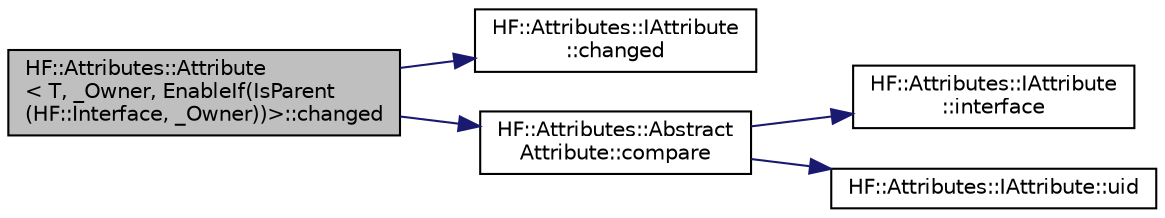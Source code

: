 digraph "HF::Attributes::Attribute&lt; T, _Owner, EnableIf(IsParent(HF::Interface, _Owner))&gt;::changed"
{
  edge [fontname="Helvetica",fontsize="10",labelfontname="Helvetica",labelfontsize="10"];
  node [fontname="Helvetica",fontsize="10",shape=record];
  rankdir="LR";
  Node8 [label="HF::Attributes::Attribute\l\< T, _Owner, EnableIf(IsParent\l(HF::Interface, _Owner))\>::changed",height=0.2,width=0.4,color="black", fillcolor="grey75", style="filled", fontcolor="black"];
  Node8 -> Node9 [color="midnightblue",fontsize="10",style="solid",fontname="Helvetica"];
  Node9 [label="HF::Attributes::IAttribute\l::changed",height=0.2,width=0.4,color="black", fillcolor="white", style="filled",URL="$structHF_1_1Attributes_1_1IAttribute.html#ab1fc02c322da2352956c634c513fcede",tooltip="This method is used to get the percentage of change that the attribute has in relation to the value p..."];
  Node8 -> Node10 [color="midnightblue",fontsize="10",style="solid",fontname="Helvetica"];
  Node10 [label="HF::Attributes::Abstract\lAttribute::compare",height=0.2,width=0.4,color="black", fillcolor="white", style="filled",URL="$classHF_1_1Attributes_1_1AbstractAttribute.html#a29de98241b8ac34cf1c207a739e4c288",tooltip="Compare this attribute with the given attribute in other. "];
  Node10 -> Node11 [color="midnightblue",fontsize="10",style="solid",fontname="Helvetica"];
  Node11 [label="HF::Attributes::IAttribute\l::interface",height=0.2,width=0.4,color="black", fillcolor="white", style="filled",URL="$structHF_1_1Attributes_1_1IAttribute.html#acb205106c9f04179660493b026c77eac",tooltip="Return the UID of the interface the attribute belongs to. "];
  Node10 -> Node12 [color="midnightblue",fontsize="10",style="solid",fontname="Helvetica"];
  Node12 [label="HF::Attributes::IAttribute::uid",height=0.2,width=0.4,color="black", fillcolor="white", style="filled",URL="$structHF_1_1Attributes_1_1IAttribute.html#a4a8d92432eac4e0b9b30bda9f1d87833",tooltip="Attribute&#39;s UID. "];
}
